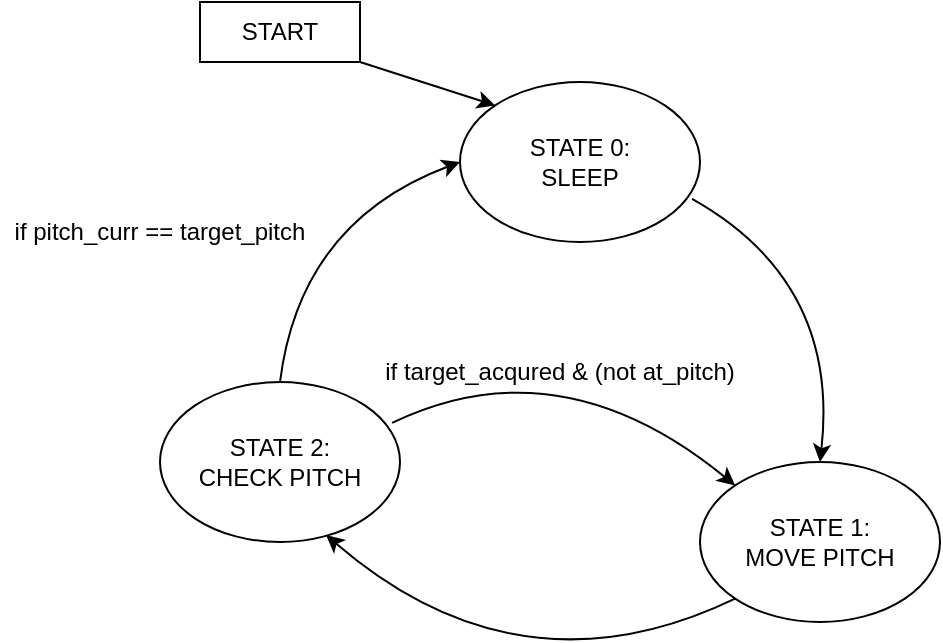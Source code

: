 <mxfile version="21.0.8" type="device"><diagram name="Page-1" id="BO4yDep_coBFz5XPcuIo"><mxGraphModel dx="707" dy="419" grid="1" gridSize="10" guides="1" tooltips="1" connect="1" arrows="1" fold="1" page="1" pageScale="1" pageWidth="850" pageHeight="1100" math="0" shadow="0"><root><mxCell id="0"/><mxCell id="1" parent="0"/><mxCell id="gnHzOgu_7w5iuXp6ZeUx-1" value="START" style="rounded=0;whiteSpace=wrap;html=1;" vertex="1" parent="1"><mxGeometry x="210" y="260" width="80" height="30" as="geometry"/></mxCell><mxCell id="gnHzOgu_7w5iuXp6ZeUx-2" value="STATE 0:&lt;br&gt;SLEEP" style="ellipse;whiteSpace=wrap;html=1;" vertex="1" parent="1"><mxGeometry x="340" y="300" width="120" height="80" as="geometry"/></mxCell><mxCell id="gnHzOgu_7w5iuXp6ZeUx-3" value="STATE 2:&lt;br&gt;CHECK PITCH" style="ellipse;whiteSpace=wrap;html=1;" vertex="1" parent="1"><mxGeometry x="190" y="450" width="120" height="80" as="geometry"/></mxCell><mxCell id="gnHzOgu_7w5iuXp6ZeUx-4" value="STATE 1:&lt;br&gt;MOVE PITCH" style="ellipse;whiteSpace=wrap;html=1;" vertex="1" parent="1"><mxGeometry x="460" y="490" width="120" height="80" as="geometry"/></mxCell><mxCell id="gnHzOgu_7w5iuXp6ZeUx-6" value="" style="endArrow=classic;html=1;entryX=0.5;entryY=0;entryDx=0;entryDy=0;exitX=0.967;exitY=0.731;exitDx=0;exitDy=0;curved=1;exitPerimeter=0;" edge="1" parent="1" source="gnHzOgu_7w5iuXp6ZeUx-2" target="gnHzOgu_7w5iuXp6ZeUx-4"><mxGeometry width="50" height="50" relative="1" as="geometry"><mxPoint x="400" y="420" as="sourcePoint"/><mxPoint x="450" y="370" as="targetPoint"/><Array as="points"><mxPoint x="530" y="400"/></Array></mxGeometry></mxCell><mxCell id="gnHzOgu_7w5iuXp6ZeUx-7" value="" style="endArrow=classic;html=1;entryX=0;entryY=0.5;entryDx=0;entryDy=0;exitX=0.5;exitY=0;exitDx=0;exitDy=0;curved=1;" edge="1" parent="1" source="gnHzOgu_7w5iuXp6ZeUx-3" target="gnHzOgu_7w5iuXp6ZeUx-2"><mxGeometry width="50" height="50" relative="1" as="geometry"><mxPoint x="270" y="340" as="sourcePoint"/><mxPoint x="348" y="482" as="targetPoint"/><Array as="points"><mxPoint x="260" y="370"/></Array></mxGeometry></mxCell><mxCell id="gnHzOgu_7w5iuXp6ZeUx-8" value="" style="endArrow=classic;html=1;exitX=0;exitY=1;exitDx=0;exitDy=0;curved=1;entryX=0.692;entryY=0.956;entryDx=0;entryDy=0;entryPerimeter=0;" edge="1" parent="1" source="gnHzOgu_7w5iuXp6ZeUx-4" target="gnHzOgu_7w5iuXp6ZeUx-3"><mxGeometry width="50" height="50" relative="1" as="geometry"><mxPoint x="340" y="530" as="sourcePoint"/><mxPoint x="280" y="580" as="targetPoint"/><Array as="points"><mxPoint x="370" y="610"/></Array></mxGeometry></mxCell><mxCell id="gnHzOgu_7w5iuXp6ZeUx-9" value="" style="endArrow=classic;html=1;entryX=0;entryY=0;entryDx=0;entryDy=0;curved=1;exitX=0.967;exitY=0.256;exitDx=0;exitDy=0;exitPerimeter=0;" edge="1" parent="1" source="gnHzOgu_7w5iuXp6ZeUx-3" target="gnHzOgu_7w5iuXp6ZeUx-4"><mxGeometry width="50" height="50" relative="1" as="geometry"><mxPoint x="280" y="430" as="sourcePoint"/><mxPoint x="425" y="550" as="targetPoint"/><Array as="points"><mxPoint x="390" y="430"/></Array></mxGeometry></mxCell><mxCell id="gnHzOgu_7w5iuXp6ZeUx-12" value="" style="endArrow=classic;html=1;rounded=0;exitX=1;exitY=1;exitDx=0;exitDy=0;entryX=0;entryY=0;entryDx=0;entryDy=0;" edge="1" parent="1" source="gnHzOgu_7w5iuXp6ZeUx-1" target="gnHzOgu_7w5iuXp6ZeUx-2"><mxGeometry width="50" height="50" relative="1" as="geometry"><mxPoint x="400" y="420" as="sourcePoint"/><mxPoint x="450" y="370" as="targetPoint"/></mxGeometry></mxCell><mxCell id="gnHzOgu_7w5iuXp6ZeUx-14" value="if target_acqured &amp;amp; (not at_pitch)" style="text;html=1;strokeColor=none;fillColor=none;align=center;verticalAlign=middle;whiteSpace=wrap;rounded=0;" vertex="1" parent="1"><mxGeometry x="300" y="430" width="180" height="30" as="geometry"/></mxCell><mxCell id="gnHzOgu_7w5iuXp6ZeUx-15" value="if pitch_curr == target_pitch" style="text;html=1;strokeColor=none;fillColor=none;align=center;verticalAlign=middle;whiteSpace=wrap;rounded=0;" vertex="1" parent="1"><mxGeometry x="110" y="360" width="160" height="30" as="geometry"/></mxCell></root></mxGraphModel></diagram></mxfile>